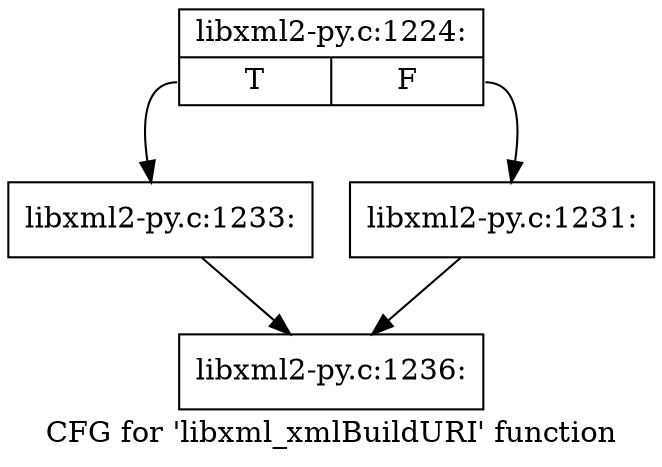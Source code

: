 digraph "CFG for 'libxml_xmlBuildURI' function" {
	label="CFG for 'libxml_xmlBuildURI' function";

	Node0x3ceb8a0 [shape=record,label="{libxml2-py.c:1224:|{<s0>T|<s1>F}}"];
	Node0x3ceb8a0:s0 -> Node0x3ced520;
	Node0x3ceb8a0:s1 -> Node0x3ced4d0;
	Node0x3ced4d0 [shape=record,label="{libxml2-py.c:1231:}"];
	Node0x3ced4d0 -> Node0x3ceb820;
	Node0x3ced520 [shape=record,label="{libxml2-py.c:1233:}"];
	Node0x3ced520 -> Node0x3ceb820;
	Node0x3ceb820 [shape=record,label="{libxml2-py.c:1236:}"];
}
